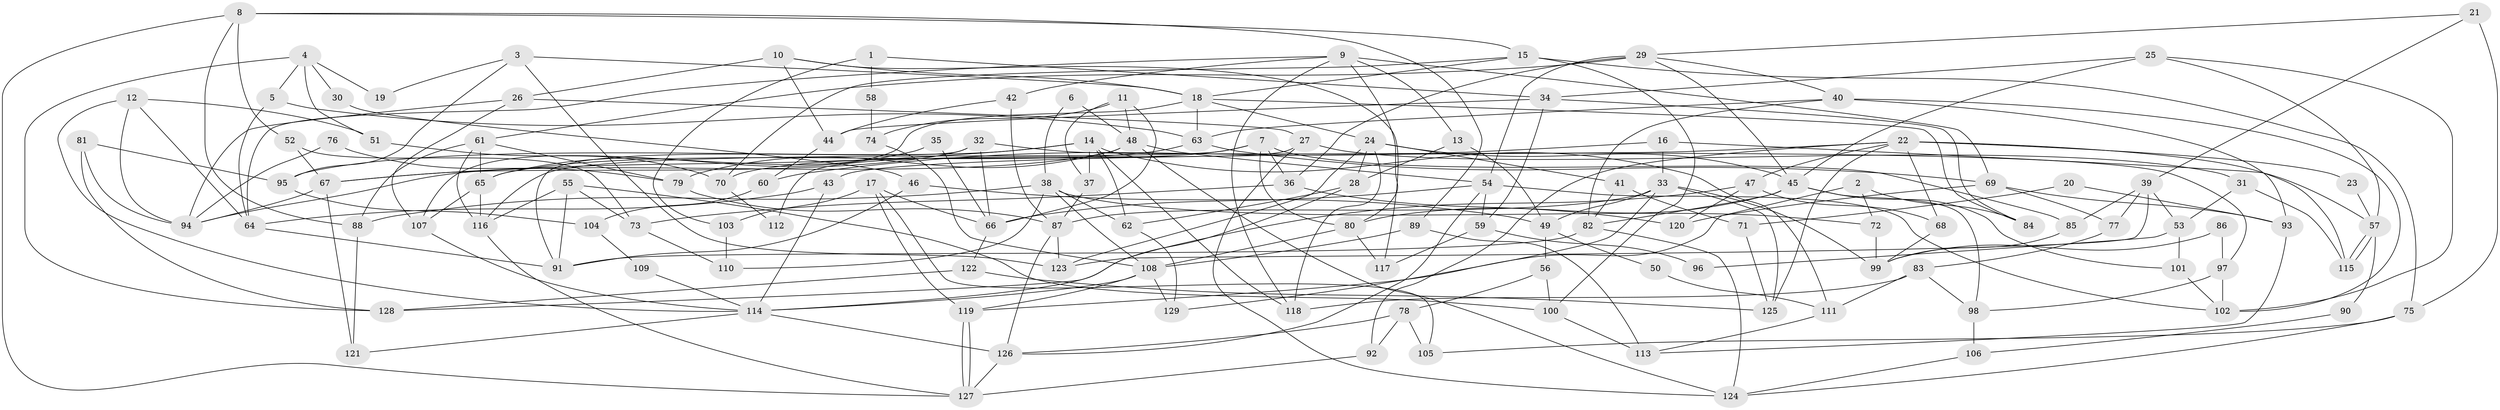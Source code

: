 // Generated by graph-tools (version 1.1) at 2025/11/02/27/25 16:11:21]
// undirected, 129 vertices, 258 edges
graph export_dot {
graph [start="1"]
  node [color=gray90,style=filled];
  1;
  2;
  3;
  4;
  5;
  6;
  7;
  8;
  9;
  10;
  11;
  12;
  13;
  14;
  15;
  16;
  17;
  18;
  19;
  20;
  21;
  22;
  23;
  24;
  25;
  26;
  27;
  28;
  29;
  30;
  31;
  32;
  33;
  34;
  35;
  36;
  37;
  38;
  39;
  40;
  41;
  42;
  43;
  44;
  45;
  46;
  47;
  48;
  49;
  50;
  51;
  52;
  53;
  54;
  55;
  56;
  57;
  58;
  59;
  60;
  61;
  62;
  63;
  64;
  65;
  66;
  67;
  68;
  69;
  70;
  71;
  72;
  73;
  74;
  75;
  76;
  77;
  78;
  79;
  80;
  81;
  82;
  83;
  84;
  85;
  86;
  87;
  88;
  89;
  90;
  91;
  92;
  93;
  94;
  95;
  96;
  97;
  98;
  99;
  100;
  101;
  102;
  103;
  104;
  105;
  106;
  107;
  108;
  109;
  110;
  111;
  112;
  113;
  114;
  115;
  116;
  117;
  118;
  119;
  120;
  121;
  122;
  123;
  124;
  125;
  126;
  127;
  128;
  129;
  1 -- 103;
  1 -- 34;
  1 -- 58;
  2 -- 119;
  2 -- 72;
  2 -- 84;
  3 -- 123;
  3 -- 95;
  3 -- 18;
  3 -- 19;
  4 -- 51;
  4 -- 5;
  4 -- 19;
  4 -- 30;
  4 -- 128;
  5 -- 64;
  5 -- 63;
  6 -- 48;
  6 -- 38;
  7 -- 80;
  7 -- 116;
  7 -- 36;
  7 -- 70;
  7 -- 85;
  8 -- 127;
  8 -- 15;
  8 -- 52;
  8 -- 88;
  8 -- 89;
  9 -- 118;
  9 -- 64;
  9 -- 13;
  9 -- 42;
  9 -- 69;
  9 -- 80;
  10 -- 18;
  10 -- 44;
  10 -- 26;
  10 -- 117;
  11 -- 66;
  11 -- 37;
  11 -- 48;
  11 -- 74;
  12 -- 114;
  12 -- 94;
  12 -- 51;
  12 -- 64;
  13 -- 28;
  13 -- 49;
  14 -- 62;
  14 -- 118;
  14 -- 37;
  14 -- 67;
  14 -- 95;
  14 -- 111;
  15 -- 18;
  15 -- 75;
  15 -- 70;
  15 -- 100;
  16 -- 33;
  16 -- 57;
  16 -- 60;
  17 -- 66;
  17 -- 119;
  17 -- 103;
  17 -- 105;
  18 -- 84;
  18 -- 24;
  18 -- 63;
  18 -- 107;
  20 -- 93;
  20 -- 71;
  21 -- 29;
  21 -- 75;
  21 -- 39;
  22 -- 68;
  22 -- 43;
  22 -- 23;
  22 -- 47;
  22 -- 92;
  22 -- 115;
  22 -- 125;
  23 -- 57;
  24 -- 45;
  24 -- 28;
  24 -- 41;
  24 -- 118;
  24 -- 123;
  25 -- 102;
  25 -- 45;
  25 -- 34;
  25 -- 57;
  26 -- 107;
  26 -- 27;
  26 -- 94;
  27 -- 124;
  27 -- 31;
  27 -- 112;
  28 -- 114;
  28 -- 62;
  29 -- 40;
  29 -- 36;
  29 -- 45;
  29 -- 54;
  29 -- 61;
  30 -- 46;
  31 -- 115;
  31 -- 53;
  32 -- 66;
  32 -- 67;
  32 -- 91;
  32 -- 97;
  33 -- 87;
  33 -- 129;
  33 -- 49;
  33 -- 99;
  33 -- 125;
  34 -- 59;
  34 -- 44;
  34 -- 84;
  35 -- 65;
  35 -- 66;
  36 -- 73;
  36 -- 120;
  37 -- 87;
  38 -- 108;
  38 -- 88;
  38 -- 62;
  38 -- 72;
  38 -- 110;
  39 -- 53;
  39 -- 77;
  39 -- 85;
  39 -- 123;
  40 -- 63;
  40 -- 93;
  40 -- 82;
  40 -- 102;
  41 -- 82;
  41 -- 71;
  42 -- 87;
  42 -- 44;
  43 -- 114;
  43 -- 64;
  44 -- 60;
  45 -- 98;
  45 -- 80;
  45 -- 82;
  45 -- 101;
  46 -- 91;
  46 -- 49;
  47 -- 120;
  47 -- 68;
  47 -- 128;
  48 -- 79;
  48 -- 54;
  48 -- 94;
  48 -- 124;
  49 -- 50;
  49 -- 56;
  50 -- 111;
  51 -- 70;
  52 -- 67;
  52 -- 73;
  53 -- 101;
  53 -- 96;
  54 -- 59;
  54 -- 66;
  54 -- 102;
  54 -- 126;
  55 -- 91;
  55 -- 100;
  55 -- 73;
  55 -- 116;
  56 -- 78;
  56 -- 100;
  57 -- 115;
  57 -- 115;
  57 -- 90;
  58 -- 74;
  59 -- 117;
  59 -- 96;
  60 -- 104;
  61 -- 88;
  61 -- 65;
  61 -- 79;
  61 -- 116;
  62 -- 129;
  63 -- 65;
  63 -- 69;
  64 -- 91;
  65 -- 116;
  65 -- 107;
  66 -- 122;
  67 -- 94;
  67 -- 121;
  68 -- 99;
  69 -- 77;
  69 -- 93;
  69 -- 120;
  70 -- 112;
  71 -- 125;
  72 -- 99;
  73 -- 110;
  74 -- 108;
  75 -- 105;
  75 -- 124;
  76 -- 94;
  76 -- 79;
  77 -- 83;
  78 -- 126;
  78 -- 92;
  78 -- 105;
  79 -- 87;
  80 -- 108;
  80 -- 117;
  81 -- 128;
  81 -- 94;
  81 -- 95;
  82 -- 91;
  82 -- 124;
  83 -- 111;
  83 -- 98;
  83 -- 118;
  85 -- 99;
  86 -- 99;
  86 -- 97;
  87 -- 123;
  87 -- 126;
  88 -- 121;
  89 -- 108;
  89 -- 113;
  90 -- 106;
  92 -- 127;
  93 -- 113;
  95 -- 104;
  97 -- 102;
  97 -- 98;
  98 -- 106;
  100 -- 113;
  101 -- 102;
  103 -- 110;
  104 -- 109;
  106 -- 124;
  107 -- 114;
  108 -- 114;
  108 -- 119;
  108 -- 129;
  109 -- 114;
  111 -- 113;
  114 -- 126;
  114 -- 121;
  116 -- 127;
  119 -- 127;
  119 -- 127;
  122 -- 125;
  122 -- 128;
  126 -- 127;
}
